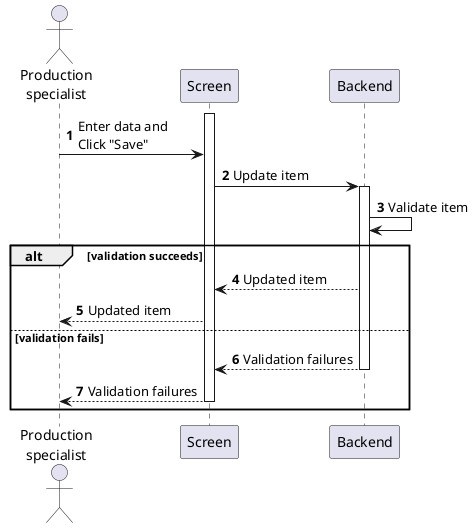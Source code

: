 @startuml production-order-update
autonumber

actor "Production\nspecialist" as a
participant Screen as f
participant Backend as b

activate f
a -> f : Enter data and\nClick "Save"
f -> b : Update item
activate b
b -> b : Validate item

alt validation succeeds
    b --> f : Updated item
    f --> a : Updated item
else validation fails
    return Validation failures
    f --> a : Validation failures
    deactivate f
end
@enduml